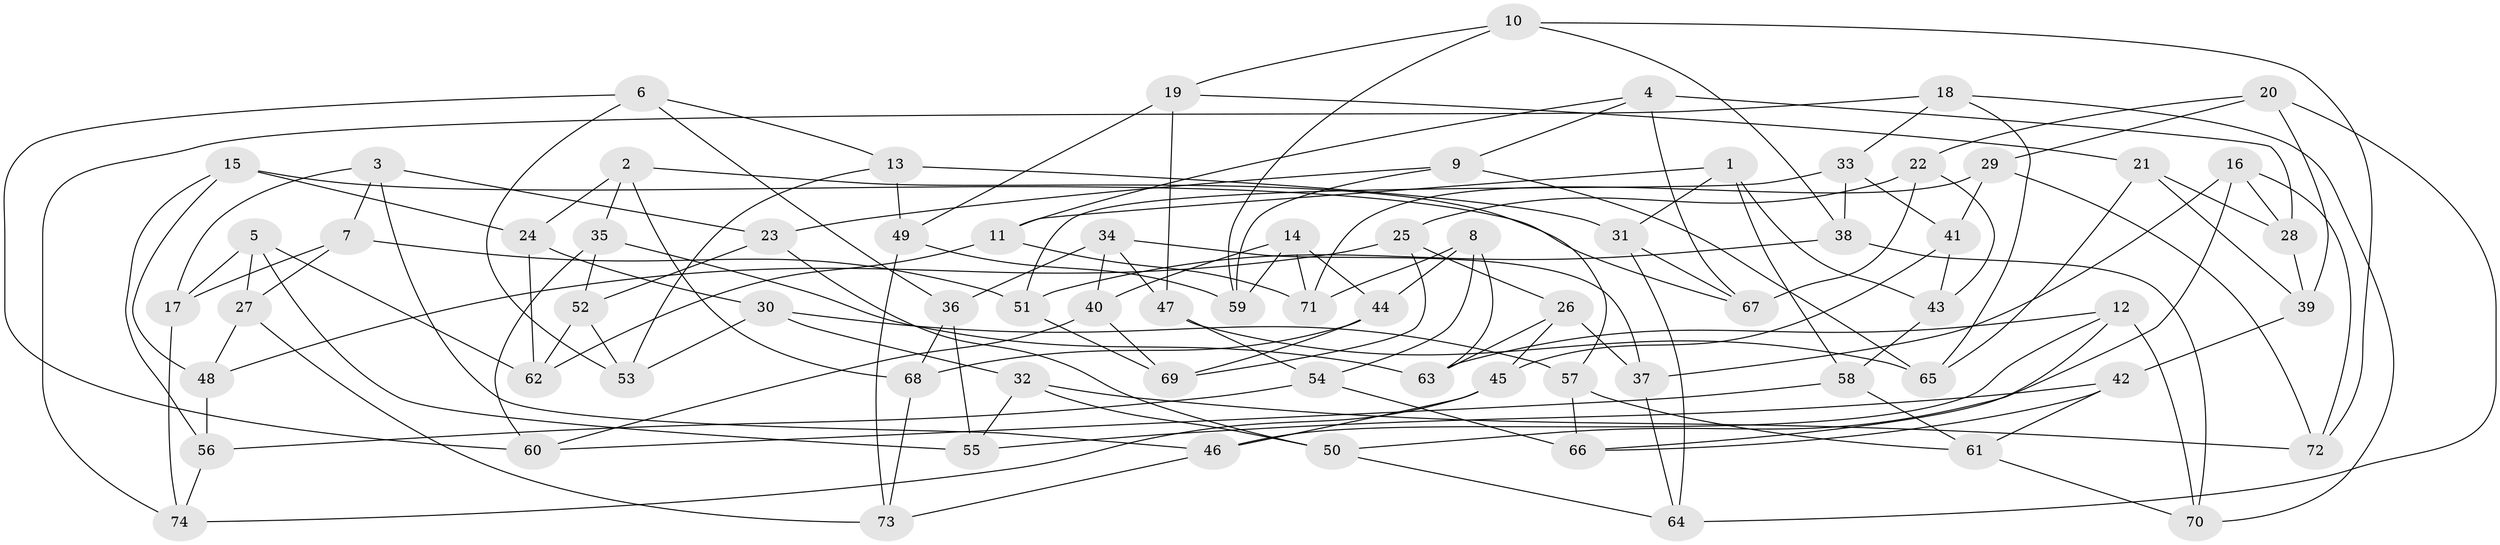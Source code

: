// Generated by graph-tools (version 1.1) at 2025/50/03/09/25 03:50:46]
// undirected, 74 vertices, 148 edges
graph export_dot {
graph [start="1"]
  node [color=gray90,style=filled];
  1;
  2;
  3;
  4;
  5;
  6;
  7;
  8;
  9;
  10;
  11;
  12;
  13;
  14;
  15;
  16;
  17;
  18;
  19;
  20;
  21;
  22;
  23;
  24;
  25;
  26;
  27;
  28;
  29;
  30;
  31;
  32;
  33;
  34;
  35;
  36;
  37;
  38;
  39;
  40;
  41;
  42;
  43;
  44;
  45;
  46;
  47;
  48;
  49;
  50;
  51;
  52;
  53;
  54;
  55;
  56;
  57;
  58;
  59;
  60;
  61;
  62;
  63;
  64;
  65;
  66;
  67;
  68;
  69;
  70;
  71;
  72;
  73;
  74;
  1 -- 31;
  1 -- 58;
  1 -- 11;
  1 -- 43;
  2 -- 24;
  2 -- 35;
  2 -- 68;
  2 -- 57;
  3 -- 17;
  3 -- 23;
  3 -- 46;
  3 -- 7;
  4 -- 11;
  4 -- 28;
  4 -- 9;
  4 -- 67;
  5 -- 55;
  5 -- 62;
  5 -- 27;
  5 -- 17;
  6 -- 36;
  6 -- 53;
  6 -- 60;
  6 -- 13;
  7 -- 51;
  7 -- 17;
  7 -- 27;
  8 -- 44;
  8 -- 63;
  8 -- 71;
  8 -- 54;
  9 -- 23;
  9 -- 65;
  9 -- 59;
  10 -- 38;
  10 -- 72;
  10 -- 59;
  10 -- 19;
  11 -- 62;
  11 -- 71;
  12 -- 70;
  12 -- 46;
  12 -- 66;
  12 -- 63;
  13 -- 31;
  13 -- 53;
  13 -- 49;
  14 -- 71;
  14 -- 40;
  14 -- 59;
  14 -- 44;
  15 -- 56;
  15 -- 67;
  15 -- 48;
  15 -- 24;
  16 -- 28;
  16 -- 37;
  16 -- 50;
  16 -- 72;
  17 -- 74;
  18 -- 65;
  18 -- 70;
  18 -- 74;
  18 -- 33;
  19 -- 49;
  19 -- 47;
  19 -- 21;
  20 -- 22;
  20 -- 64;
  20 -- 39;
  20 -- 29;
  21 -- 39;
  21 -- 28;
  21 -- 65;
  22 -- 43;
  22 -- 67;
  22 -- 25;
  23 -- 50;
  23 -- 52;
  24 -- 30;
  24 -- 62;
  25 -- 48;
  25 -- 26;
  25 -- 69;
  26 -- 63;
  26 -- 45;
  26 -- 37;
  27 -- 48;
  27 -- 73;
  28 -- 39;
  29 -- 41;
  29 -- 71;
  29 -- 72;
  30 -- 53;
  30 -- 32;
  30 -- 57;
  31 -- 64;
  31 -- 67;
  32 -- 55;
  32 -- 72;
  32 -- 50;
  33 -- 41;
  33 -- 38;
  33 -- 51;
  34 -- 40;
  34 -- 36;
  34 -- 37;
  34 -- 47;
  35 -- 52;
  35 -- 63;
  35 -- 60;
  36 -- 68;
  36 -- 55;
  37 -- 64;
  38 -- 51;
  38 -- 70;
  39 -- 42;
  40 -- 60;
  40 -- 69;
  41 -- 43;
  41 -- 45;
  42 -- 61;
  42 -- 55;
  42 -- 66;
  43 -- 58;
  44 -- 68;
  44 -- 69;
  45 -- 46;
  45 -- 74;
  46 -- 73;
  47 -- 65;
  47 -- 54;
  48 -- 56;
  49 -- 59;
  49 -- 73;
  50 -- 64;
  51 -- 69;
  52 -- 62;
  52 -- 53;
  54 -- 66;
  54 -- 56;
  56 -- 74;
  57 -- 61;
  57 -- 66;
  58 -- 61;
  58 -- 60;
  61 -- 70;
  68 -- 73;
}
